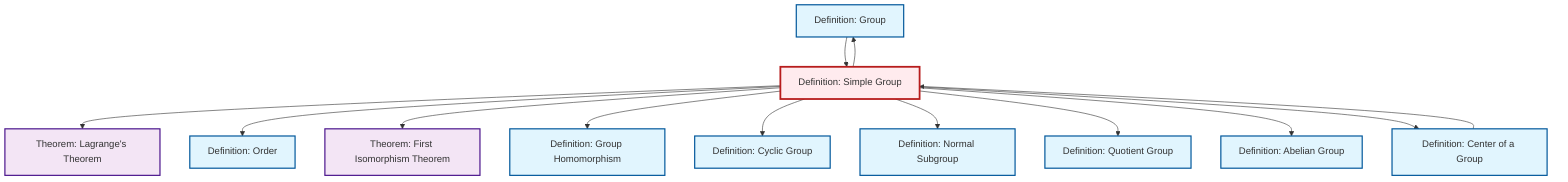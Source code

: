 graph TD
    classDef definition fill:#e1f5fe,stroke:#01579b,stroke-width:2px
    classDef theorem fill:#f3e5f5,stroke:#4a148c,stroke-width:2px
    classDef axiom fill:#fff3e0,stroke:#e65100,stroke-width:2px
    classDef example fill:#e8f5e9,stroke:#1b5e20,stroke-width:2px
    classDef current fill:#ffebee,stroke:#b71c1c,stroke-width:3px
    def-group["Definition: Group"]:::definition
    def-simple-group["Definition: Simple Group"]:::definition
    def-order["Definition: Order"]:::definition
    def-homomorphism["Definition: Group Homomorphism"]:::definition
    def-abelian-group["Definition: Abelian Group"]:::definition
    def-normal-subgroup["Definition: Normal Subgroup"]:::definition
    thm-lagrange["Theorem: Lagrange's Theorem"]:::theorem
    def-center-of-group["Definition: Center of a Group"]:::definition
    def-quotient-group["Definition: Quotient Group"]:::definition
    def-cyclic-group["Definition: Cyclic Group"]:::definition
    thm-first-isomorphism["Theorem: First Isomorphism Theorem"]:::theorem
    def-simple-group --> thm-lagrange
    def-simple-group --> def-order
    def-center-of-group --> def-simple-group
    def-simple-group --> thm-first-isomorphism
    def-simple-group --> def-homomorphism
    def-group --> def-simple-group
    def-simple-group --> def-cyclic-group
    def-simple-group --> def-normal-subgroup
    def-simple-group --> def-quotient-group
    def-simple-group --> def-abelian-group
    def-simple-group --> def-center-of-group
    def-simple-group --> def-group
    class def-simple-group current